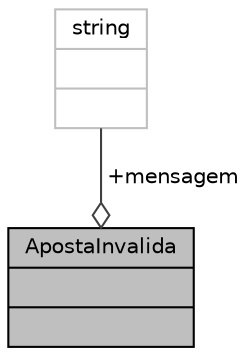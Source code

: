 digraph "ApostaInvalida"
{
 // LATEX_PDF_SIZE
  edge [fontname="Helvetica",fontsize="10",labelfontname="Helvetica",labelfontsize="10"];
  node [fontname="Helvetica",fontsize="10",shape=record];
  Node1 [label="{ApostaInvalida\n||}",height=0.2,width=0.4,color="black", fillcolor="grey75", style="filled", fontcolor="black",tooltip="Exceção lançada quando uma aposta é considerada inválida."];
  Node2 -> Node1 [color="grey25",fontsize="10",style="solid",label=" +mensagem" ,arrowhead="odiamond",fontname="Helvetica"];
  Node2 [label="{string\n||}",height=0.2,width=0.4,color="grey75", fillcolor="white", style="filled",tooltip=" "];
}

